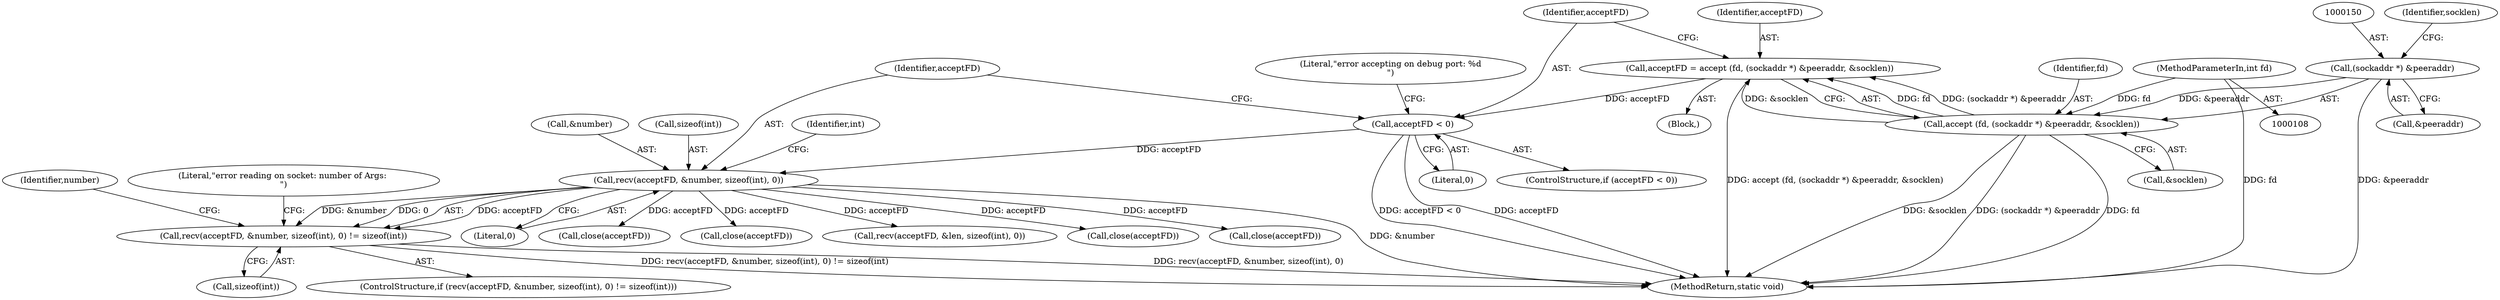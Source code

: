 digraph "0_Android_cd5f15f588a5d27e99ba12f057245bfe507f8c42@API" {
"1000165" [label="(Call,recv(acceptFD, &number, sizeof(int), 0) != sizeof(int))"];
"1000166" [label="(Call,recv(acceptFD, &number, sizeof(int), 0))"];
"1000156" [label="(Call,acceptFD < 0)"];
"1000145" [label="(Call,acceptFD = accept (fd, (sockaddr *) &peeraddr, &socklen))"];
"1000147" [label="(Call,accept (fd, (sockaddr *) &peeraddr, &socklen))"];
"1000109" [label="(MethodParameterIn,int fd)"];
"1000149" [label="(Call,(sockaddr *) &peeraddr)"];
"1000158" [label="(Literal,0)"];
"1000183" [label="(Identifier,number)"];
"1000172" [label="(Literal,0)"];
"1000174" [label="(Identifier,int)"];
"1000178" [label="(Call,close(acceptFD))"];
"1000146" [label="(Identifier,acceptFD)"];
"1000147" [label="(Call,accept (fd, (sockaddr *) &peeraddr, &socklen))"];
"1000177" [label="(Literal,\"error reading on socket: number of Args: \n\")"];
"1000156" [label="(Call,acceptFD < 0)"];
"1000149" [label="(Call,(sockaddr *) &peeraddr)"];
"1000155" [label="(ControlStructure,if (acceptFD < 0))"];
"1000188" [label="(Call,close(acceptFD))"];
"1000151" [label="(Call,&peeraddr)"];
"1000165" [label="(Call,recv(acceptFD, &number, sizeof(int), 0) != sizeof(int))"];
"1000635" [label="(MethodReturn,static void)"];
"1000168" [label="(Call,&number)"];
"1000223" [label="(Call,recv(acceptFD, &len, sizeof(int), 0))"];
"1000633" [label="(Call,close(acceptFD))"];
"1000206" [label="(Call,close(acceptFD))"];
"1000153" [label="(Call,&socklen)"];
"1000173" [label="(Call,sizeof(int))"];
"1000170" [label="(Call,sizeof(int))"];
"1000161" [label="(Literal,\"error accepting on debug port: %d\n\")"];
"1000166" [label="(Call,recv(acceptFD, &number, sizeof(int), 0))"];
"1000164" [label="(ControlStructure,if (recv(acceptFD, &number, sizeof(int), 0) != sizeof(int)))"];
"1000157" [label="(Identifier,acceptFD)"];
"1000148" [label="(Identifier,fd)"];
"1000145" [label="(Call,acceptFD = accept (fd, (sockaddr *) &peeraddr, &socklen))"];
"1000109" [label="(MethodParameterIn,int fd)"];
"1000154" [label="(Identifier,socklen)"];
"1000112" [label="(Block,)"];
"1000167" [label="(Identifier,acceptFD)"];
"1000165" -> "1000164"  [label="AST: "];
"1000165" -> "1000173"  [label="CFG: "];
"1000166" -> "1000165"  [label="AST: "];
"1000173" -> "1000165"  [label="AST: "];
"1000177" -> "1000165"  [label="CFG: "];
"1000183" -> "1000165"  [label="CFG: "];
"1000165" -> "1000635"  [label="DDG: recv(acceptFD, &number, sizeof(int), 0)"];
"1000165" -> "1000635"  [label="DDG: recv(acceptFD, &number, sizeof(int), 0) != sizeof(int)"];
"1000166" -> "1000165"  [label="DDG: acceptFD"];
"1000166" -> "1000165"  [label="DDG: &number"];
"1000166" -> "1000165"  [label="DDG: 0"];
"1000166" -> "1000172"  [label="CFG: "];
"1000167" -> "1000166"  [label="AST: "];
"1000168" -> "1000166"  [label="AST: "];
"1000170" -> "1000166"  [label="AST: "];
"1000172" -> "1000166"  [label="AST: "];
"1000174" -> "1000166"  [label="CFG: "];
"1000166" -> "1000635"  [label="DDG: &number"];
"1000156" -> "1000166"  [label="DDG: acceptFD"];
"1000166" -> "1000178"  [label="DDG: acceptFD"];
"1000166" -> "1000188"  [label="DDG: acceptFD"];
"1000166" -> "1000206"  [label="DDG: acceptFD"];
"1000166" -> "1000223"  [label="DDG: acceptFD"];
"1000166" -> "1000633"  [label="DDG: acceptFD"];
"1000156" -> "1000155"  [label="AST: "];
"1000156" -> "1000158"  [label="CFG: "];
"1000157" -> "1000156"  [label="AST: "];
"1000158" -> "1000156"  [label="AST: "];
"1000161" -> "1000156"  [label="CFG: "];
"1000167" -> "1000156"  [label="CFG: "];
"1000156" -> "1000635"  [label="DDG: acceptFD"];
"1000156" -> "1000635"  [label="DDG: acceptFD < 0"];
"1000145" -> "1000156"  [label="DDG: acceptFD"];
"1000145" -> "1000112"  [label="AST: "];
"1000145" -> "1000147"  [label="CFG: "];
"1000146" -> "1000145"  [label="AST: "];
"1000147" -> "1000145"  [label="AST: "];
"1000157" -> "1000145"  [label="CFG: "];
"1000145" -> "1000635"  [label="DDG: accept (fd, (sockaddr *) &peeraddr, &socklen)"];
"1000147" -> "1000145"  [label="DDG: fd"];
"1000147" -> "1000145"  [label="DDG: (sockaddr *) &peeraddr"];
"1000147" -> "1000145"  [label="DDG: &socklen"];
"1000147" -> "1000153"  [label="CFG: "];
"1000148" -> "1000147"  [label="AST: "];
"1000149" -> "1000147"  [label="AST: "];
"1000153" -> "1000147"  [label="AST: "];
"1000147" -> "1000635"  [label="DDG: (sockaddr *) &peeraddr"];
"1000147" -> "1000635"  [label="DDG: fd"];
"1000147" -> "1000635"  [label="DDG: &socklen"];
"1000109" -> "1000147"  [label="DDG: fd"];
"1000149" -> "1000147"  [label="DDG: &peeraddr"];
"1000109" -> "1000108"  [label="AST: "];
"1000109" -> "1000635"  [label="DDG: fd"];
"1000149" -> "1000151"  [label="CFG: "];
"1000150" -> "1000149"  [label="AST: "];
"1000151" -> "1000149"  [label="AST: "];
"1000154" -> "1000149"  [label="CFG: "];
"1000149" -> "1000635"  [label="DDG: &peeraddr"];
}
